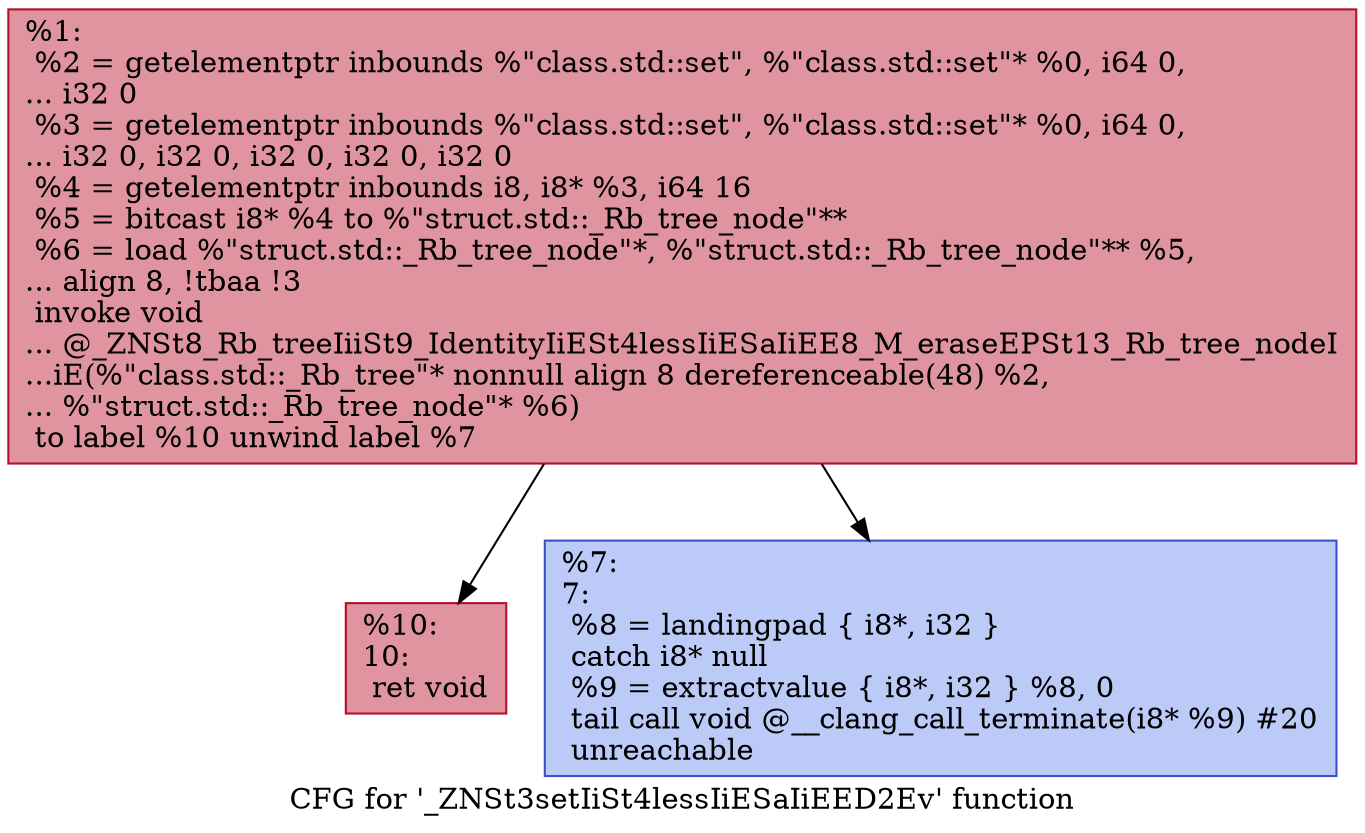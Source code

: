 digraph "CFG for '_ZNSt3setIiSt4lessIiESaIiEED2Ev' function" {
	label="CFG for '_ZNSt3setIiSt4lessIiESaIiEED2Ev' function";

	Node0x55cf4bb4d7f0 [shape=record,color="#b70d28ff", style=filled, fillcolor="#b70d2870",label="{%1:\l  %2 = getelementptr inbounds %\"class.std::set\", %\"class.std::set\"* %0, i64 0,\l... i32 0\l  %3 = getelementptr inbounds %\"class.std::set\", %\"class.std::set\"* %0, i64 0,\l... i32 0, i32 0, i32 0, i32 0, i32 0\l  %4 = getelementptr inbounds i8, i8* %3, i64 16\l  %5 = bitcast i8* %4 to %\"struct.std::_Rb_tree_node\"**\l  %6 = load %\"struct.std::_Rb_tree_node\"*, %\"struct.std::_Rb_tree_node\"** %5,\l... align 8, !tbaa !3\l  invoke void\l... @_ZNSt8_Rb_treeIiiSt9_IdentityIiESt4lessIiESaIiEE8_M_eraseEPSt13_Rb_tree_nodeI\l...iE(%\"class.std::_Rb_tree\"* nonnull align 8 dereferenceable(48) %2,\l... %\"struct.std::_Rb_tree_node\"* %6)\l          to label %10 unwind label %7\l}"];
	Node0x55cf4bb4d7f0 -> Node0x55cf4bb4f360;
	Node0x55cf4bb4d7f0 -> Node0x55cf4bb4f3f0;
	Node0x55cf4bb4f3f0 [shape=record,color="#3d50c3ff", style=filled, fillcolor="#6687ed70",label="{%7:\l7:                                                \l  %8 = landingpad \{ i8*, i32 \}\l          catch i8* null\l  %9 = extractvalue \{ i8*, i32 \} %8, 0\l  tail call void @__clang_call_terminate(i8* %9) #20\l  unreachable\l}"];
	Node0x55cf4bb4f360 [shape=record,color="#b70d28ff", style=filled, fillcolor="#b70d2870",label="{%10:\l10:                                               \l  ret void\l}"];
}
